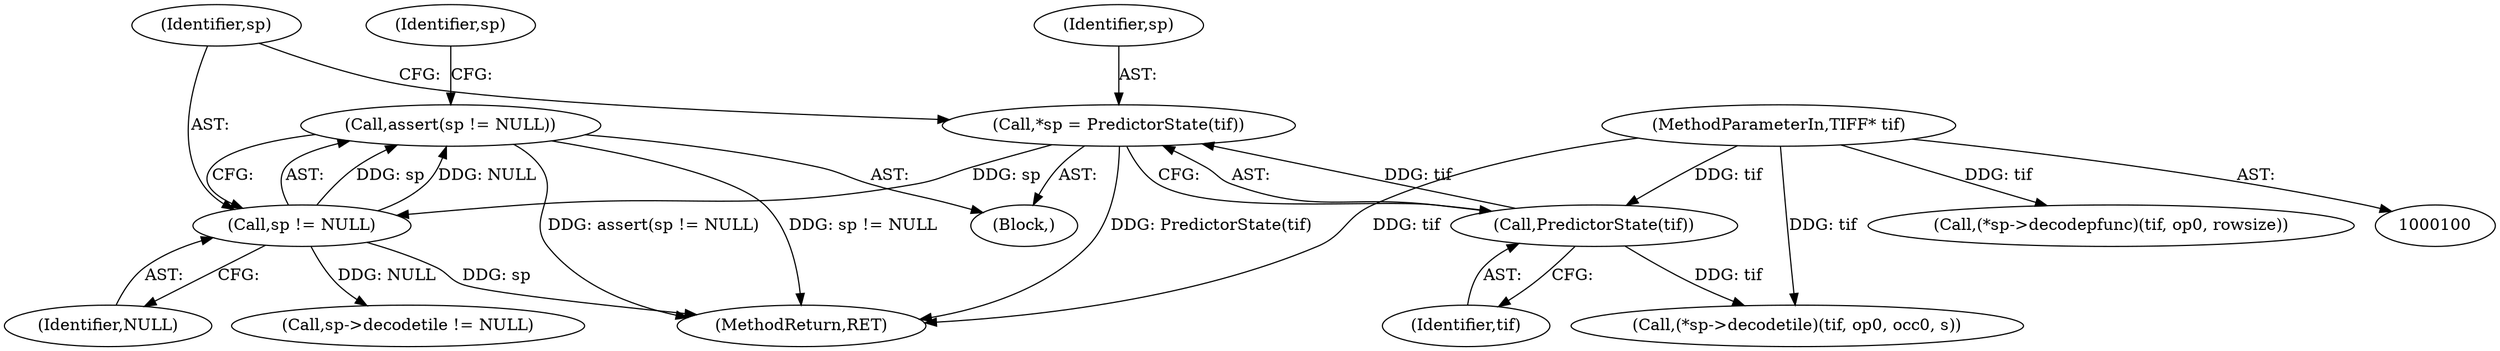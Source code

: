 digraph "0_libtiff_3ca657a8793dd011bf869695d72ad31c779c3cc1_0@API" {
"1000111" [label="(Call,assert(sp != NULL))"];
"1000112" [label="(Call,sp != NULL)"];
"1000107" [label="(Call,*sp = PredictorState(tif))"];
"1000109" [label="(Call,PredictorState(tif))"];
"1000101" [label="(MethodParameterIn,TIFF* tif)"];
"1000109" [label="(Call,PredictorState(tif))"];
"1000111" [label="(Call,assert(sp != NULL))"];
"1000113" [label="(Identifier,sp)"];
"1000101" [label="(MethodParameterIn,TIFF* tif)"];
"1000118" [label="(Identifier,sp)"];
"1000110" [label="(Identifier,tif)"];
"1000108" [label="(Identifier,sp)"];
"1000112" [label="(Call,sp != NULL)"];
"1000167" [label="(Call,(*sp->decodepfunc)(tif, op0, rowsize))"];
"1000114" [label="(Identifier,NULL)"];
"1000105" [label="(Block,)"];
"1000116" [label="(Call,sp->decodetile != NULL)"];
"1000184" [label="(MethodReturn,RET)"];
"1000122" [label="(Call,(*sp->decodetile)(tif, op0, occ0, s))"];
"1000107" [label="(Call,*sp = PredictorState(tif))"];
"1000111" -> "1000105"  [label="AST: "];
"1000111" -> "1000112"  [label="CFG: "];
"1000112" -> "1000111"  [label="AST: "];
"1000118" -> "1000111"  [label="CFG: "];
"1000111" -> "1000184"  [label="DDG: sp != NULL"];
"1000111" -> "1000184"  [label="DDG: assert(sp != NULL)"];
"1000112" -> "1000111"  [label="DDG: sp"];
"1000112" -> "1000111"  [label="DDG: NULL"];
"1000112" -> "1000114"  [label="CFG: "];
"1000113" -> "1000112"  [label="AST: "];
"1000114" -> "1000112"  [label="AST: "];
"1000112" -> "1000184"  [label="DDG: sp"];
"1000107" -> "1000112"  [label="DDG: sp"];
"1000112" -> "1000116"  [label="DDG: NULL"];
"1000107" -> "1000105"  [label="AST: "];
"1000107" -> "1000109"  [label="CFG: "];
"1000108" -> "1000107"  [label="AST: "];
"1000109" -> "1000107"  [label="AST: "];
"1000113" -> "1000107"  [label="CFG: "];
"1000107" -> "1000184"  [label="DDG: PredictorState(tif)"];
"1000109" -> "1000107"  [label="DDG: tif"];
"1000109" -> "1000110"  [label="CFG: "];
"1000110" -> "1000109"  [label="AST: "];
"1000101" -> "1000109"  [label="DDG: tif"];
"1000109" -> "1000122"  [label="DDG: tif"];
"1000101" -> "1000100"  [label="AST: "];
"1000101" -> "1000184"  [label="DDG: tif"];
"1000101" -> "1000122"  [label="DDG: tif"];
"1000101" -> "1000167"  [label="DDG: tif"];
}
